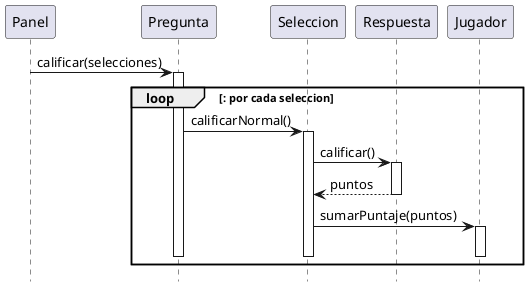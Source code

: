 @startuml
hide footbox
Panel -> Pregunta ++ : calificar(selecciones)
loop : por cada seleccion
Pregunta -> Seleccion ++ : calificarNormal()
Seleccion -> Respuesta ++ : calificar()
return puntos
Seleccion -> Jugador ++ : sumarPuntaje(puntos)

deactivate Jugador
deactivate Seleccion
deactivate Pregunta

end
@enduml